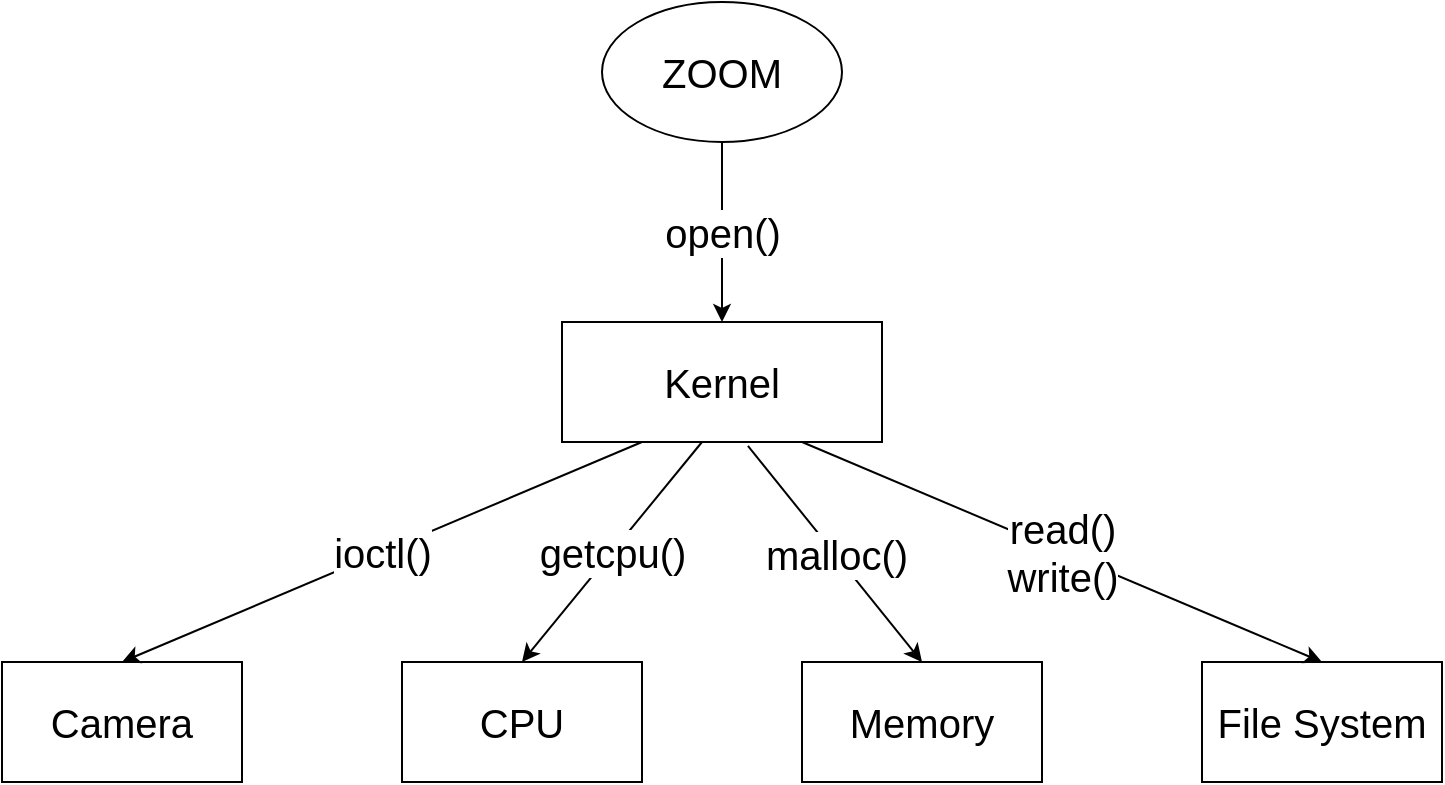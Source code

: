 <mxfile version="15.8.2"><diagram id="01btDodOcBFiEnDcIW2g" name="Page-1"><mxGraphModel dx="1367" dy="783" grid="1" gridSize="10" guides="1" tooltips="1" connect="1" arrows="1" fold="1" page="1" pageScale="1" pageWidth="827" pageHeight="1169" math="0" shadow="0"><root><mxCell id="0"/><mxCell id="1" parent="0"/><mxCell id="x1KCQ3A4KMygtX_IVFcn-1" value="&lt;font style=&quot;font-size: 20px&quot;&gt;ZOOM&lt;/font&gt;" style="ellipse;whiteSpace=wrap;html=1;" parent="1" vertex="1"><mxGeometry x="630" y="230" width="120" height="70" as="geometry"/></mxCell><mxCell id="x1KCQ3A4KMygtX_IVFcn-2" value="Kernel" style="rounded=0;whiteSpace=wrap;html=1;fontSize=20;" parent="1" vertex="1"><mxGeometry x="610" y="390" width="160" height="60" as="geometry"/></mxCell><mxCell id="x1KCQ3A4KMygtX_IVFcn-3" value="Camera" style="rounded=0;whiteSpace=wrap;html=1;fontSize=20;" parent="1" vertex="1"><mxGeometry x="330" y="560" width="120" height="60" as="geometry"/></mxCell><mxCell id="x1KCQ3A4KMygtX_IVFcn-4" value="CPU" style="rounded=0;whiteSpace=wrap;html=1;fontSize=20;" parent="1" vertex="1"><mxGeometry x="530" y="560" width="120" height="60" as="geometry"/></mxCell><mxCell id="x1KCQ3A4KMygtX_IVFcn-5" value="Memory" style="rounded=0;whiteSpace=wrap;html=1;fontSize=20;" parent="1" vertex="1"><mxGeometry x="730" y="560" width="120" height="60" as="geometry"/></mxCell><mxCell id="x1KCQ3A4KMygtX_IVFcn-6" value="File System" style="rounded=0;whiteSpace=wrap;html=1;fontSize=20;" parent="1" vertex="1"><mxGeometry x="930" y="560" width="120" height="60" as="geometry"/></mxCell><mxCell id="x1KCQ3A4KMygtX_IVFcn-7" value="open()" style="endArrow=classic;html=1;rounded=0;fontSize=20;exitX=0.5;exitY=1;exitDx=0;exitDy=0;entryX=0.5;entryY=0;entryDx=0;entryDy=0;" parent="1" source="x1KCQ3A4KMygtX_IVFcn-1" target="x1KCQ3A4KMygtX_IVFcn-2" edge="1"><mxGeometry width="50" height="50" relative="1" as="geometry"><mxPoint x="670" y="510" as="sourcePoint"/><mxPoint x="720" y="460" as="targetPoint"/></mxGeometry></mxCell><mxCell id="x1KCQ3A4KMygtX_IVFcn-8" value="read()&lt;br&gt;write()" style="endArrow=classic;html=1;rounded=0;fontSize=20;entryX=0.5;entryY=0;entryDx=0;entryDy=0;" parent="1" target="x1KCQ3A4KMygtX_IVFcn-6" edge="1"><mxGeometry width="50" height="50" relative="1" as="geometry"><mxPoint x="730" y="450" as="sourcePoint"/><mxPoint x="720" y="460" as="targetPoint"/></mxGeometry></mxCell><mxCell id="x1KCQ3A4KMygtX_IVFcn-9" value="malloc()" style="endArrow=classic;html=1;rounded=0;fontSize=20;entryX=0.5;entryY=0;entryDx=0;entryDy=0;exitX=0.581;exitY=1.033;exitDx=0;exitDy=0;exitPerimeter=0;" parent="1" source="x1KCQ3A4KMygtX_IVFcn-2" target="x1KCQ3A4KMygtX_IVFcn-5" edge="1"><mxGeometry width="50" height="50" relative="1" as="geometry"><mxPoint x="720" y="452" as="sourcePoint"/><mxPoint x="952" y="560" as="targetPoint"/></mxGeometry></mxCell><mxCell id="x1KCQ3A4KMygtX_IVFcn-10" value="getcpu()" style="endArrow=classic;html=1;rounded=0;fontSize=20;entryX=0.5;entryY=0;entryDx=0;entryDy=0;exitX=0.75;exitY=1;exitDx=0;exitDy=0;" parent="1" target="x1KCQ3A4KMygtX_IVFcn-4" edge="1"><mxGeometry width="50" height="50" relative="1" as="geometry"><mxPoint x="680" y="450" as="sourcePoint"/><mxPoint x="740" y="560" as="targetPoint"/></mxGeometry></mxCell><mxCell id="x1KCQ3A4KMygtX_IVFcn-11" value="ioctl()" style="endArrow=classic;html=1;rounded=0;fontSize=20;entryX=0.5;entryY=0;entryDx=0;entryDy=0;" parent="1" edge="1"><mxGeometry width="50" height="50" relative="1" as="geometry"><mxPoint x="650" y="450" as="sourcePoint"/><mxPoint x="390" y="560" as="targetPoint"/></mxGeometry></mxCell></root></mxGraphModel></diagram></mxfile>